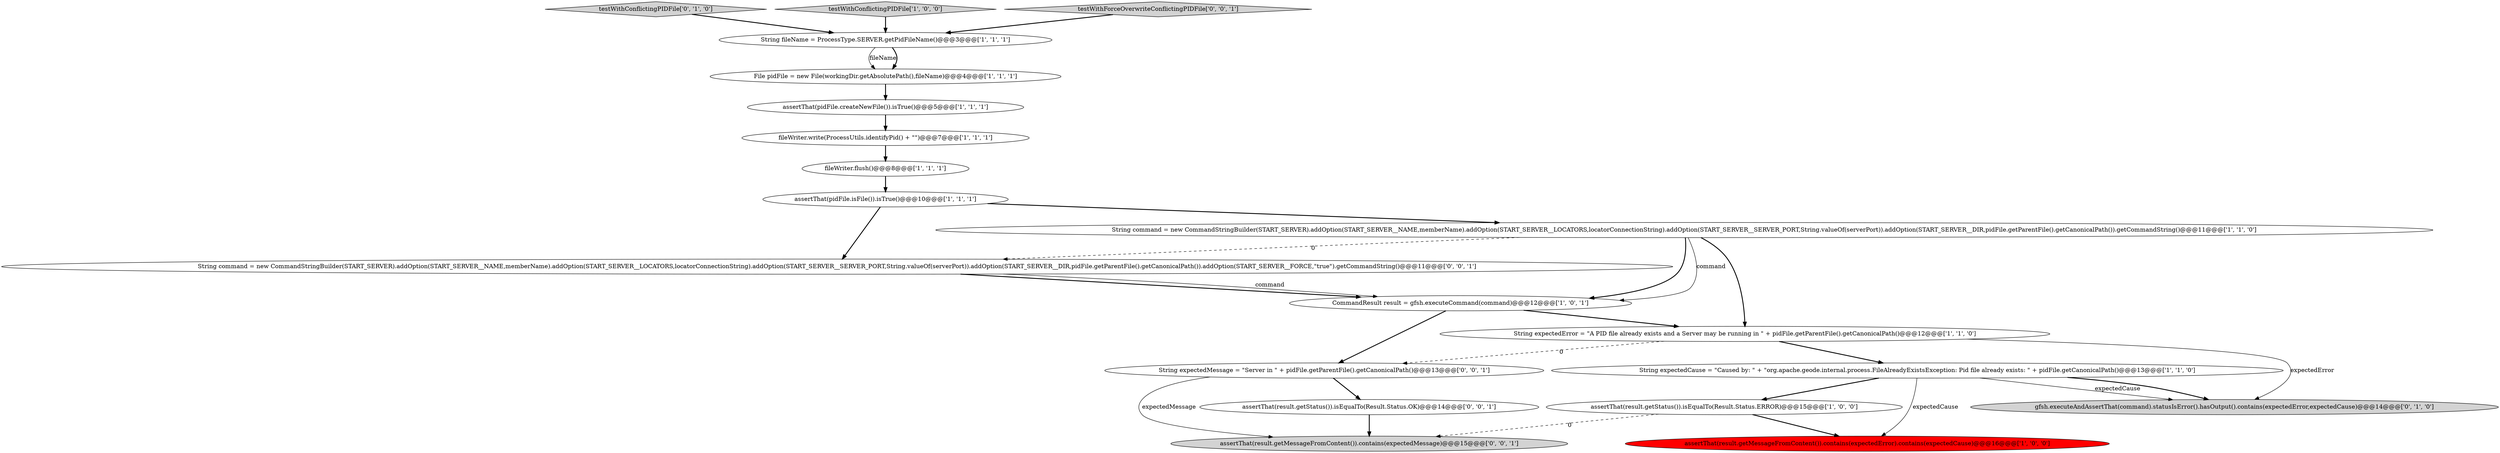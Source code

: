 digraph {
0 [style = filled, label = "File pidFile = new File(workingDir.getAbsolutePath(),fileName)@@@4@@@['1', '1', '1']", fillcolor = white, shape = ellipse image = "AAA0AAABBB1BBB"];
3 [style = filled, label = "assertThat(pidFile.isFile()).isTrue()@@@10@@@['1', '1', '1']", fillcolor = white, shape = ellipse image = "AAA0AAABBB1BBB"];
15 [style = filled, label = "assertThat(result.getMessageFromContent()).contains(expectedMessage)@@@15@@@['0', '0', '1']", fillcolor = lightgray, shape = ellipse image = "AAA0AAABBB3BBB"];
13 [style = filled, label = "gfsh.executeAndAssertThat(command).statusIsError().hasOutput().contains(expectedError,expectedCause)@@@14@@@['0', '1', '0']", fillcolor = lightgray, shape = ellipse image = "AAA0AAABBB2BBB"];
17 [style = filled, label = "assertThat(result.getStatus()).isEqualTo(Result.Status.OK)@@@14@@@['0', '0', '1']", fillcolor = white, shape = ellipse image = "AAA0AAABBB3BBB"];
12 [style = filled, label = "fileWriter.write(ProcessUtils.identifyPid() + \"\")@@@7@@@['1', '1', '1']", fillcolor = white, shape = ellipse image = "AAA0AAABBB1BBB"];
5 [style = filled, label = "String expectedCause = \"Caused by: \" + \"org.apache.geode.internal.process.FileAlreadyExistsException: Pid file already exists: \" + pidFile.getCanonicalPath()@@@13@@@['1', '1', '0']", fillcolor = white, shape = ellipse image = "AAA0AAABBB1BBB"];
14 [style = filled, label = "testWithConflictingPIDFile['0', '1', '0']", fillcolor = lightgray, shape = diamond image = "AAA0AAABBB2BBB"];
19 [style = filled, label = "String expectedMessage = \"Server in \" + pidFile.getParentFile().getCanonicalPath()@@@13@@@['0', '0', '1']", fillcolor = white, shape = ellipse image = "AAA0AAABBB3BBB"];
9 [style = filled, label = "assertThat(result.getStatus()).isEqualTo(Result.Status.ERROR)@@@15@@@['1', '0', '0']", fillcolor = white, shape = ellipse image = "AAA0AAABBB1BBB"];
11 [style = filled, label = "String fileName = ProcessType.SERVER.getPidFileName()@@@3@@@['1', '1', '1']", fillcolor = white, shape = ellipse image = "AAA0AAABBB1BBB"];
10 [style = filled, label = "assertThat(pidFile.createNewFile()).isTrue()@@@5@@@['1', '1', '1']", fillcolor = white, shape = ellipse image = "AAA0AAABBB1BBB"];
4 [style = filled, label = "String command = new CommandStringBuilder(START_SERVER).addOption(START_SERVER__NAME,memberName).addOption(START_SERVER__LOCATORS,locatorConnectionString).addOption(START_SERVER__SERVER_PORT,String.valueOf(serverPort)).addOption(START_SERVER__DIR,pidFile.getParentFile().getCanonicalPath()).getCommandString()@@@11@@@['1', '1', '0']", fillcolor = white, shape = ellipse image = "AAA0AAABBB1BBB"];
2 [style = filled, label = "assertThat(result.getMessageFromContent()).contains(expectedError).contains(expectedCause)@@@16@@@['1', '0', '0']", fillcolor = red, shape = ellipse image = "AAA1AAABBB1BBB"];
16 [style = filled, label = "String command = new CommandStringBuilder(START_SERVER).addOption(START_SERVER__NAME,memberName).addOption(START_SERVER__LOCATORS,locatorConnectionString).addOption(START_SERVER__SERVER_PORT,String.valueOf(serverPort)).addOption(START_SERVER__DIR,pidFile.getParentFile().getCanonicalPath()).addOption(START_SERVER__FORCE,\"true\").getCommandString()@@@11@@@['0', '0', '1']", fillcolor = white, shape = ellipse image = "AAA0AAABBB3BBB"];
1 [style = filled, label = "CommandResult result = gfsh.executeCommand(command)@@@12@@@['1', '0', '1']", fillcolor = white, shape = ellipse image = "AAA0AAABBB1BBB"];
7 [style = filled, label = "testWithConflictingPIDFile['1', '0', '0']", fillcolor = lightgray, shape = diamond image = "AAA0AAABBB1BBB"];
18 [style = filled, label = "testWithForceOverwriteConflictingPIDFile['0', '0', '1']", fillcolor = lightgray, shape = diamond image = "AAA0AAABBB3BBB"];
8 [style = filled, label = "fileWriter.flush()@@@8@@@['1', '1', '1']", fillcolor = white, shape = ellipse image = "AAA0AAABBB1BBB"];
6 [style = filled, label = "String expectedError = \"A PID file already exists and a Server may be running in \" + pidFile.getParentFile().getCanonicalPath()@@@12@@@['1', '1', '0']", fillcolor = white, shape = ellipse image = "AAA0AAABBB1BBB"];
7->11 [style = bold, label=""];
4->16 [style = dashed, label="0"];
5->9 [style = bold, label=""];
9->2 [style = bold, label=""];
4->6 [style = bold, label=""];
19->15 [style = solid, label="expectedMessage"];
18->11 [style = bold, label=""];
8->3 [style = bold, label=""];
5->13 [style = solid, label="expectedCause"];
6->13 [style = solid, label="expectedError"];
19->17 [style = bold, label=""];
3->16 [style = bold, label=""];
4->1 [style = solid, label="command"];
3->4 [style = bold, label=""];
11->0 [style = solid, label="fileName"];
6->5 [style = bold, label=""];
0->10 [style = bold, label=""];
11->0 [style = bold, label=""];
1->6 [style = bold, label=""];
5->2 [style = solid, label="expectedCause"];
16->1 [style = bold, label=""];
10->12 [style = bold, label=""];
12->8 [style = bold, label=""];
5->13 [style = bold, label=""];
6->19 [style = dashed, label="0"];
17->15 [style = bold, label=""];
4->1 [style = bold, label=""];
1->19 [style = bold, label=""];
14->11 [style = bold, label=""];
9->15 [style = dashed, label="0"];
16->1 [style = solid, label="command"];
}
